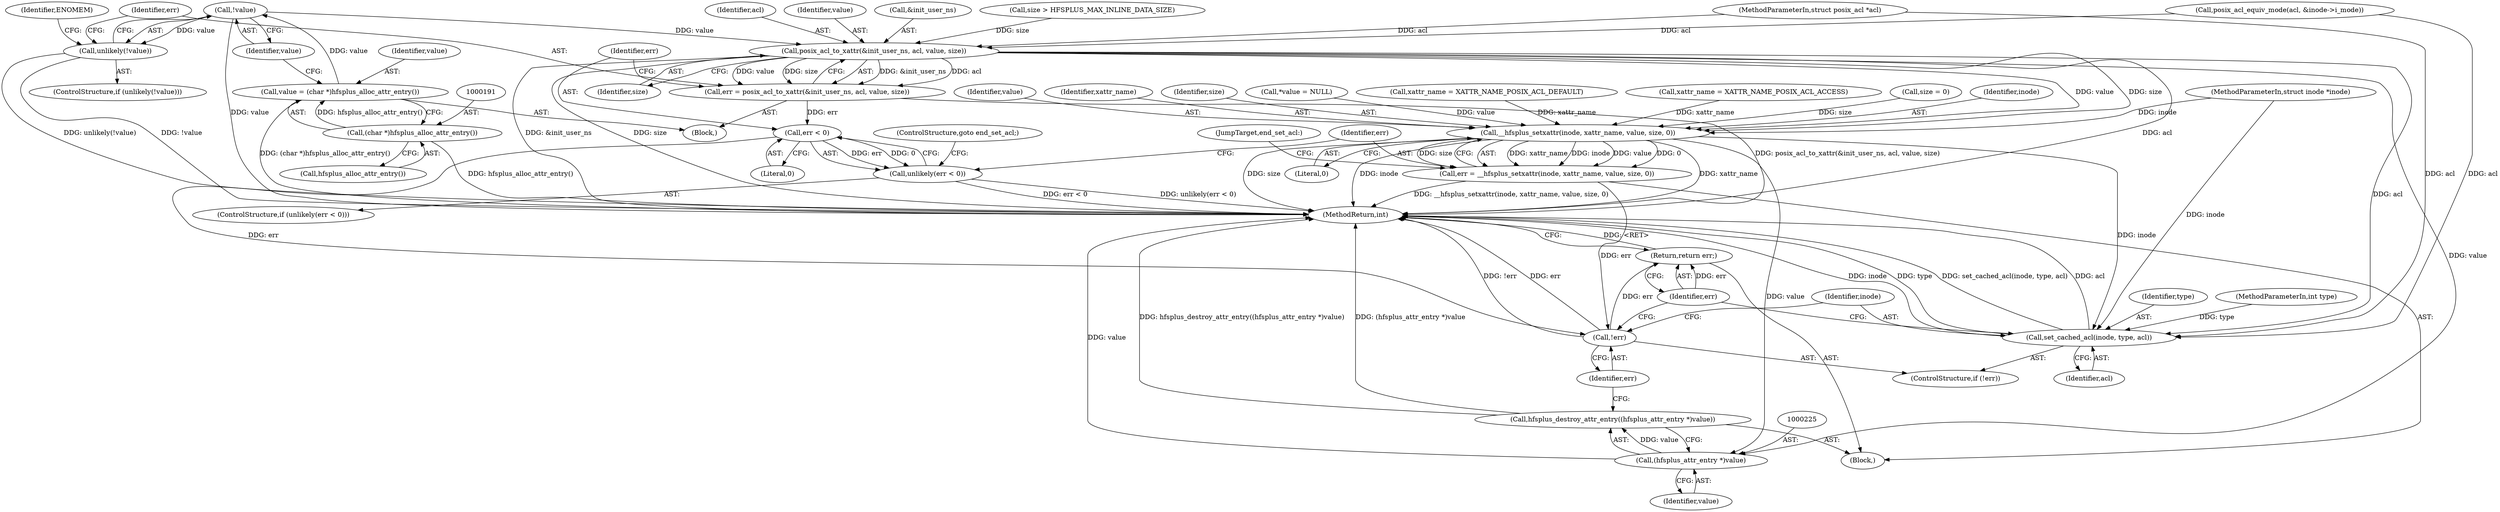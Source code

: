 digraph "0_linux_073931017b49d9458aa351605b43a7e34598caef_6@pointer" {
"1000195" [label="(Call,!value)"];
"1000188" [label="(Call,value = (char *)hfsplus_alloc_attr_entry())"];
"1000190" [label="(Call,(char *)hfsplus_alloc_attr_entry())"];
"1000194" [label="(Call,unlikely(!value))"];
"1000202" [label="(Call,posix_acl_to_xattr(&init_user_ns, acl, value, size))"];
"1000200" [label="(Call,err = posix_acl_to_xattr(&init_user_ns, acl, value, size))"];
"1000210" [label="(Call,err < 0)"];
"1000209" [label="(Call,unlikely(err < 0))"];
"1000228" [label="(Call,!err)"];
"1000234" [label="(Return,return err;)"];
"1000216" [label="(Call,__hfsplus_setxattr(inode, xattr_name, value, size, 0))"];
"1000214" [label="(Call,err = __hfsplus_setxattr(inode, xattr_name, value, size, 0))"];
"1000224" [label="(Call,(hfsplus_attr_entry *)value)"];
"1000223" [label="(Call,hfsplus_destroy_attr_entry((hfsplus_attr_entry *)value))"];
"1000230" [label="(Call,set_cached_acl(inode, type, acl))"];
"1000227" [label="(ControlStructure,if (!err))"];
"1000210" [label="(Call,err < 0)"];
"1000104" [label="(Block,)"];
"1000217" [label="(Identifier,inode)"];
"1000229" [label="(Identifier,err)"];
"1000232" [label="(Identifier,type)"];
"1000203" [label="(Call,&init_user_ns)"];
"1000195" [label="(Call,!value)"];
"1000234" [label="(Return,return err;)"];
"1000201" [label="(Identifier,err)"];
"1000202" [label="(Call,posix_acl_to_xattr(&init_user_ns, acl, value, size))"];
"1000193" [label="(ControlStructure,if (unlikely(!value)))"];
"1000182" [label="(Call,size > HFSPLUS_MAX_INLINE_DATA_SIZE)"];
"1000216" [label="(Call,__hfsplus_setxattr(inode, xattr_name, value, size, 0))"];
"1000194" [label="(Call,unlikely(!value))"];
"1000219" [label="(Identifier,value)"];
"1000173" [label="(Block,)"];
"1000218" [label="(Identifier,xattr_name)"];
"1000223" [label="(Call,hfsplus_destroy_attr_entry((hfsplus_attr_entry *)value))"];
"1000236" [label="(MethodReturn,int)"];
"1000228" [label="(Call,!err)"];
"1000224" [label="(Call,(hfsplus_attr_entry *)value)"];
"1000220" [label="(Identifier,size)"];
"1000112" [label="(Call,*value = NULL)"];
"1000200" [label="(Call,err = posix_acl_to_xattr(&init_user_ns, acl, value, size))"];
"1000189" [label="(Identifier,value)"];
"1000214" [label="(Call,err = __hfsplus_setxattr(inode, xattr_name, value, size, 0))"];
"1000209" [label="(Call,unlikely(err < 0))"];
"1000207" [label="(Identifier,size)"];
"1000205" [label="(Identifier,acl)"];
"1000190" [label="(Call,(char *)hfsplus_alloc_attr_entry())"];
"1000221" [label="(Literal,0)"];
"1000151" [label="(Call,xattr_name = XATTR_NAME_POSIX_ACL_DEFAULT)"];
"1000188" [label="(Call,value = (char *)hfsplus_alloc_attr_entry())"];
"1000103" [label="(MethodParameterIn,int type)"];
"1000126" [label="(Call,xattr_name = XATTR_NAME_POSIX_ACL_ACCESS)"];
"1000199" [label="(Identifier,ENOMEM)"];
"1000235" [label="(Identifier,err)"];
"1000192" [label="(Call,hfsplus_alloc_attr_entry())"];
"1000211" [label="(Identifier,err)"];
"1000231" [label="(Identifier,inode)"];
"1000226" [label="(Identifier,value)"];
"1000108" [label="(Call,size = 0)"];
"1000233" [label="(Identifier,acl)"];
"1000134" [label="(Call,posix_acl_equiv_mode(acl, &inode->i_mode))"];
"1000206" [label="(Identifier,value)"];
"1000208" [label="(ControlStructure,if (unlikely(err < 0)))"];
"1000102" [label="(MethodParameterIn,struct posix_acl *acl)"];
"1000230" [label="(Call,set_cached_acl(inode, type, acl))"];
"1000215" [label="(Identifier,err)"];
"1000101" [label="(MethodParameterIn,struct inode *inode)"];
"1000213" [label="(ControlStructure,goto end_set_acl;)"];
"1000222" [label="(JumpTarget,end_set_acl:)"];
"1000212" [label="(Literal,0)"];
"1000196" [label="(Identifier,value)"];
"1000195" -> "1000194"  [label="AST: "];
"1000195" -> "1000196"  [label="CFG: "];
"1000196" -> "1000195"  [label="AST: "];
"1000194" -> "1000195"  [label="CFG: "];
"1000195" -> "1000236"  [label="DDG: value"];
"1000195" -> "1000194"  [label="DDG: value"];
"1000188" -> "1000195"  [label="DDG: value"];
"1000195" -> "1000202"  [label="DDG: value"];
"1000188" -> "1000173"  [label="AST: "];
"1000188" -> "1000190"  [label="CFG: "];
"1000189" -> "1000188"  [label="AST: "];
"1000190" -> "1000188"  [label="AST: "];
"1000196" -> "1000188"  [label="CFG: "];
"1000188" -> "1000236"  [label="DDG: (char *)hfsplus_alloc_attr_entry()"];
"1000190" -> "1000188"  [label="DDG: hfsplus_alloc_attr_entry()"];
"1000190" -> "1000192"  [label="CFG: "];
"1000191" -> "1000190"  [label="AST: "];
"1000192" -> "1000190"  [label="AST: "];
"1000190" -> "1000236"  [label="DDG: hfsplus_alloc_attr_entry()"];
"1000194" -> "1000193"  [label="AST: "];
"1000199" -> "1000194"  [label="CFG: "];
"1000201" -> "1000194"  [label="CFG: "];
"1000194" -> "1000236"  [label="DDG: unlikely(!value)"];
"1000194" -> "1000236"  [label="DDG: !value"];
"1000202" -> "1000200"  [label="AST: "];
"1000202" -> "1000207"  [label="CFG: "];
"1000203" -> "1000202"  [label="AST: "];
"1000205" -> "1000202"  [label="AST: "];
"1000206" -> "1000202"  [label="AST: "];
"1000207" -> "1000202"  [label="AST: "];
"1000200" -> "1000202"  [label="CFG: "];
"1000202" -> "1000236"  [label="DDG: &init_user_ns"];
"1000202" -> "1000236"  [label="DDG: size"];
"1000202" -> "1000236"  [label="DDG: acl"];
"1000202" -> "1000200"  [label="DDG: &init_user_ns"];
"1000202" -> "1000200"  [label="DDG: acl"];
"1000202" -> "1000200"  [label="DDG: value"];
"1000202" -> "1000200"  [label="DDG: size"];
"1000134" -> "1000202"  [label="DDG: acl"];
"1000102" -> "1000202"  [label="DDG: acl"];
"1000182" -> "1000202"  [label="DDG: size"];
"1000202" -> "1000216"  [label="DDG: value"];
"1000202" -> "1000216"  [label="DDG: size"];
"1000202" -> "1000224"  [label="DDG: value"];
"1000202" -> "1000230"  [label="DDG: acl"];
"1000200" -> "1000173"  [label="AST: "];
"1000201" -> "1000200"  [label="AST: "];
"1000211" -> "1000200"  [label="CFG: "];
"1000200" -> "1000236"  [label="DDG: posix_acl_to_xattr(&init_user_ns, acl, value, size)"];
"1000200" -> "1000210"  [label="DDG: err"];
"1000210" -> "1000209"  [label="AST: "];
"1000210" -> "1000212"  [label="CFG: "];
"1000211" -> "1000210"  [label="AST: "];
"1000212" -> "1000210"  [label="AST: "];
"1000209" -> "1000210"  [label="CFG: "];
"1000210" -> "1000209"  [label="DDG: err"];
"1000210" -> "1000209"  [label="DDG: 0"];
"1000210" -> "1000228"  [label="DDG: err"];
"1000209" -> "1000208"  [label="AST: "];
"1000213" -> "1000209"  [label="CFG: "];
"1000215" -> "1000209"  [label="CFG: "];
"1000209" -> "1000236"  [label="DDG: unlikely(err < 0)"];
"1000209" -> "1000236"  [label="DDG: err < 0"];
"1000228" -> "1000227"  [label="AST: "];
"1000228" -> "1000229"  [label="CFG: "];
"1000229" -> "1000228"  [label="AST: "];
"1000231" -> "1000228"  [label="CFG: "];
"1000235" -> "1000228"  [label="CFG: "];
"1000228" -> "1000236"  [label="DDG: !err"];
"1000228" -> "1000236"  [label="DDG: err"];
"1000214" -> "1000228"  [label="DDG: err"];
"1000228" -> "1000234"  [label="DDG: err"];
"1000234" -> "1000104"  [label="AST: "];
"1000234" -> "1000235"  [label="CFG: "];
"1000235" -> "1000234"  [label="AST: "];
"1000236" -> "1000234"  [label="CFG: "];
"1000234" -> "1000236"  [label="DDG: <RET>"];
"1000235" -> "1000234"  [label="DDG: err"];
"1000216" -> "1000214"  [label="AST: "];
"1000216" -> "1000221"  [label="CFG: "];
"1000217" -> "1000216"  [label="AST: "];
"1000218" -> "1000216"  [label="AST: "];
"1000219" -> "1000216"  [label="AST: "];
"1000220" -> "1000216"  [label="AST: "];
"1000221" -> "1000216"  [label="AST: "];
"1000214" -> "1000216"  [label="CFG: "];
"1000216" -> "1000236"  [label="DDG: inode"];
"1000216" -> "1000236"  [label="DDG: xattr_name"];
"1000216" -> "1000236"  [label="DDG: size"];
"1000216" -> "1000214"  [label="DDG: xattr_name"];
"1000216" -> "1000214"  [label="DDG: inode"];
"1000216" -> "1000214"  [label="DDG: value"];
"1000216" -> "1000214"  [label="DDG: 0"];
"1000216" -> "1000214"  [label="DDG: size"];
"1000101" -> "1000216"  [label="DDG: inode"];
"1000151" -> "1000216"  [label="DDG: xattr_name"];
"1000126" -> "1000216"  [label="DDG: xattr_name"];
"1000112" -> "1000216"  [label="DDG: value"];
"1000108" -> "1000216"  [label="DDG: size"];
"1000216" -> "1000224"  [label="DDG: value"];
"1000216" -> "1000230"  [label="DDG: inode"];
"1000214" -> "1000104"  [label="AST: "];
"1000215" -> "1000214"  [label="AST: "];
"1000222" -> "1000214"  [label="CFG: "];
"1000214" -> "1000236"  [label="DDG: __hfsplus_setxattr(inode, xattr_name, value, size, 0)"];
"1000224" -> "1000223"  [label="AST: "];
"1000224" -> "1000226"  [label="CFG: "];
"1000225" -> "1000224"  [label="AST: "];
"1000226" -> "1000224"  [label="AST: "];
"1000223" -> "1000224"  [label="CFG: "];
"1000224" -> "1000236"  [label="DDG: value"];
"1000224" -> "1000223"  [label="DDG: value"];
"1000223" -> "1000104"  [label="AST: "];
"1000229" -> "1000223"  [label="CFG: "];
"1000223" -> "1000236"  [label="DDG: hfsplus_destroy_attr_entry((hfsplus_attr_entry *)value)"];
"1000223" -> "1000236"  [label="DDG: (hfsplus_attr_entry *)value"];
"1000230" -> "1000227"  [label="AST: "];
"1000230" -> "1000233"  [label="CFG: "];
"1000231" -> "1000230"  [label="AST: "];
"1000232" -> "1000230"  [label="AST: "];
"1000233" -> "1000230"  [label="AST: "];
"1000235" -> "1000230"  [label="CFG: "];
"1000230" -> "1000236"  [label="DDG: acl"];
"1000230" -> "1000236"  [label="DDG: inode"];
"1000230" -> "1000236"  [label="DDG: type"];
"1000230" -> "1000236"  [label="DDG: set_cached_acl(inode, type, acl)"];
"1000101" -> "1000230"  [label="DDG: inode"];
"1000103" -> "1000230"  [label="DDG: type"];
"1000134" -> "1000230"  [label="DDG: acl"];
"1000102" -> "1000230"  [label="DDG: acl"];
}
